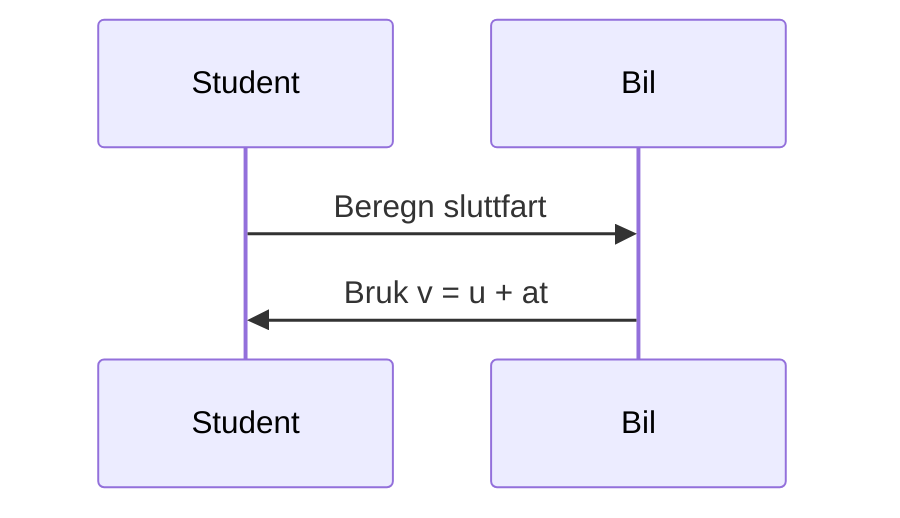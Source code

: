sequenceDiagram
  participant Student
  participant Bil
  Student->>Bil: Beregn sluttfart
  Bil->>Student: Bruk v = u + at